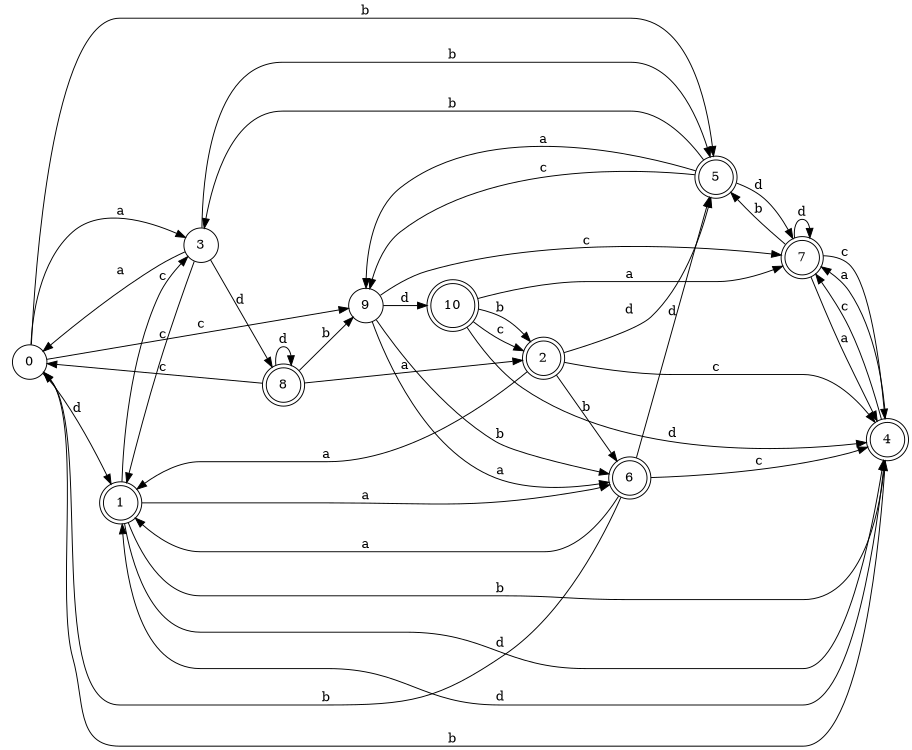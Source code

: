 digraph n9_8 {
__start0 [label="" shape="none"];

rankdir=LR;
size="8,5";

s0 [style="filled", color="black", fillcolor="white" shape="circle", label="0"];
s1 [style="rounded,filled", color="black", fillcolor="white" shape="doublecircle", label="1"];
s2 [style="rounded,filled", color="black", fillcolor="white" shape="doublecircle", label="2"];
s3 [style="filled", color="black", fillcolor="white" shape="circle", label="3"];
s4 [style="rounded,filled", color="black", fillcolor="white" shape="doublecircle", label="4"];
s5 [style="rounded,filled", color="black", fillcolor="white" shape="doublecircle", label="5"];
s6 [style="rounded,filled", color="black", fillcolor="white" shape="doublecircle", label="6"];
s7 [style="rounded,filled", color="black", fillcolor="white" shape="doublecircle", label="7"];
s8 [style="rounded,filled", color="black", fillcolor="white" shape="doublecircle", label="8"];
s9 [style="filled", color="black", fillcolor="white" shape="circle", label="9"];
s10 [style="rounded,filled", color="black", fillcolor="white" shape="doublecircle", label="10"];
s0 -> s3 [label="a"];
s0 -> s5 [label="b"];
s0 -> s9 [label="c"];
s0 -> s1 [label="d"];
s1 -> s6 [label="a"];
s1 -> s4 [label="b"];
s1 -> s3 [label="c"];
s1 -> s4 [label="d"];
s2 -> s1 [label="a"];
s2 -> s6 [label="b"];
s2 -> s4 [label="c"];
s2 -> s5 [label="d"];
s3 -> s0 [label="a"];
s3 -> s5 [label="b"];
s3 -> s1 [label="c"];
s3 -> s8 [label="d"];
s4 -> s7 [label="a"];
s4 -> s0 [label="b"];
s4 -> s7 [label="c"];
s4 -> s1 [label="d"];
s5 -> s9 [label="a"];
s5 -> s3 [label="b"];
s5 -> s9 [label="c"];
s5 -> s7 [label="d"];
s6 -> s1 [label="a"];
s6 -> s0 [label="b"];
s6 -> s4 [label="c"];
s6 -> s5 [label="d"];
s7 -> s4 [label="a"];
s7 -> s5 [label="b"];
s7 -> s4 [label="c"];
s7 -> s7 [label="d"];
s8 -> s2 [label="a"];
s8 -> s9 [label="b"];
s8 -> s0 [label="c"];
s8 -> s8 [label="d"];
s9 -> s6 [label="a"];
s9 -> s6 [label="b"];
s9 -> s7 [label="c"];
s9 -> s10 [label="d"];
s10 -> s7 [label="a"];
s10 -> s2 [label="b"];
s10 -> s2 [label="c"];
s10 -> s4 [label="d"];

}